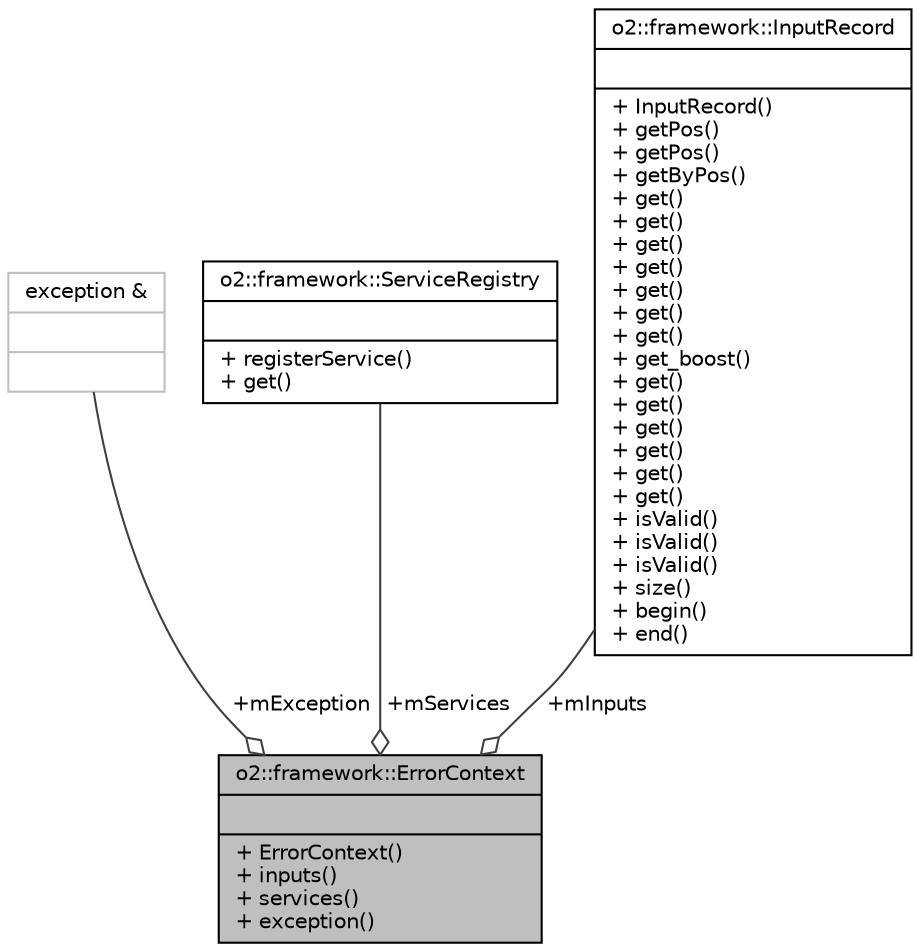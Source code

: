 digraph "o2::framework::ErrorContext"
{
 // INTERACTIVE_SVG=YES
  bgcolor="transparent";
  edge [fontname="Helvetica",fontsize="10",labelfontname="Helvetica",labelfontsize="10"];
  node [fontname="Helvetica",fontsize="10",shape=record];
  Node1 [label="{o2::framework::ErrorContext\n||+ ErrorContext()\l+ inputs()\l+ services()\l+ exception()\l}",height=0.2,width=0.4,color="black", fillcolor="grey75", style="filled" fontcolor="black"];
  Node2 -> Node1 [color="grey25",fontsize="10",style="solid",label=" +mException" ,arrowhead="odiamond",fontname="Helvetica"];
  Node2 [label="{exception &\n||}",height=0.2,width=0.4,color="grey75"];
  Node3 -> Node1 [color="grey25",fontsize="10",style="solid",label=" +mServices" ,arrowhead="odiamond",fontname="Helvetica"];
  Node3 [label="{o2::framework::ServiceRegistry\n||+ registerService()\l+ get()\l}",height=0.2,width=0.4,color="black",URL="$d7/d13/classo2_1_1framework_1_1ServiceRegistry.html"];
  Node4 -> Node1 [color="grey25",fontsize="10",style="solid",label=" +mInputs" ,arrowhead="odiamond",fontname="Helvetica"];
  Node4 [label="{o2::framework::InputRecord\n||+ InputRecord()\l+ getPos()\l+ getPos()\l+ getByPos()\l+ get()\l+ get()\l+ get()\l+ get()\l+ get()\l+ get()\l+ get()\l+ get_boost()\l+ get()\l+ get()\l+ get()\l+ get()\l+ get()\l+ get()\l+ isValid()\l+ isValid()\l+ isValid()\l+ size()\l+ begin()\l+ end()\l}",height=0.2,width=0.4,color="black",URL="$df/d24/classo2_1_1framework_1_1InputRecord.html",tooltip="The input API of the Data Processing Layer This class holds the inputs which are being processed by t..."];
}

